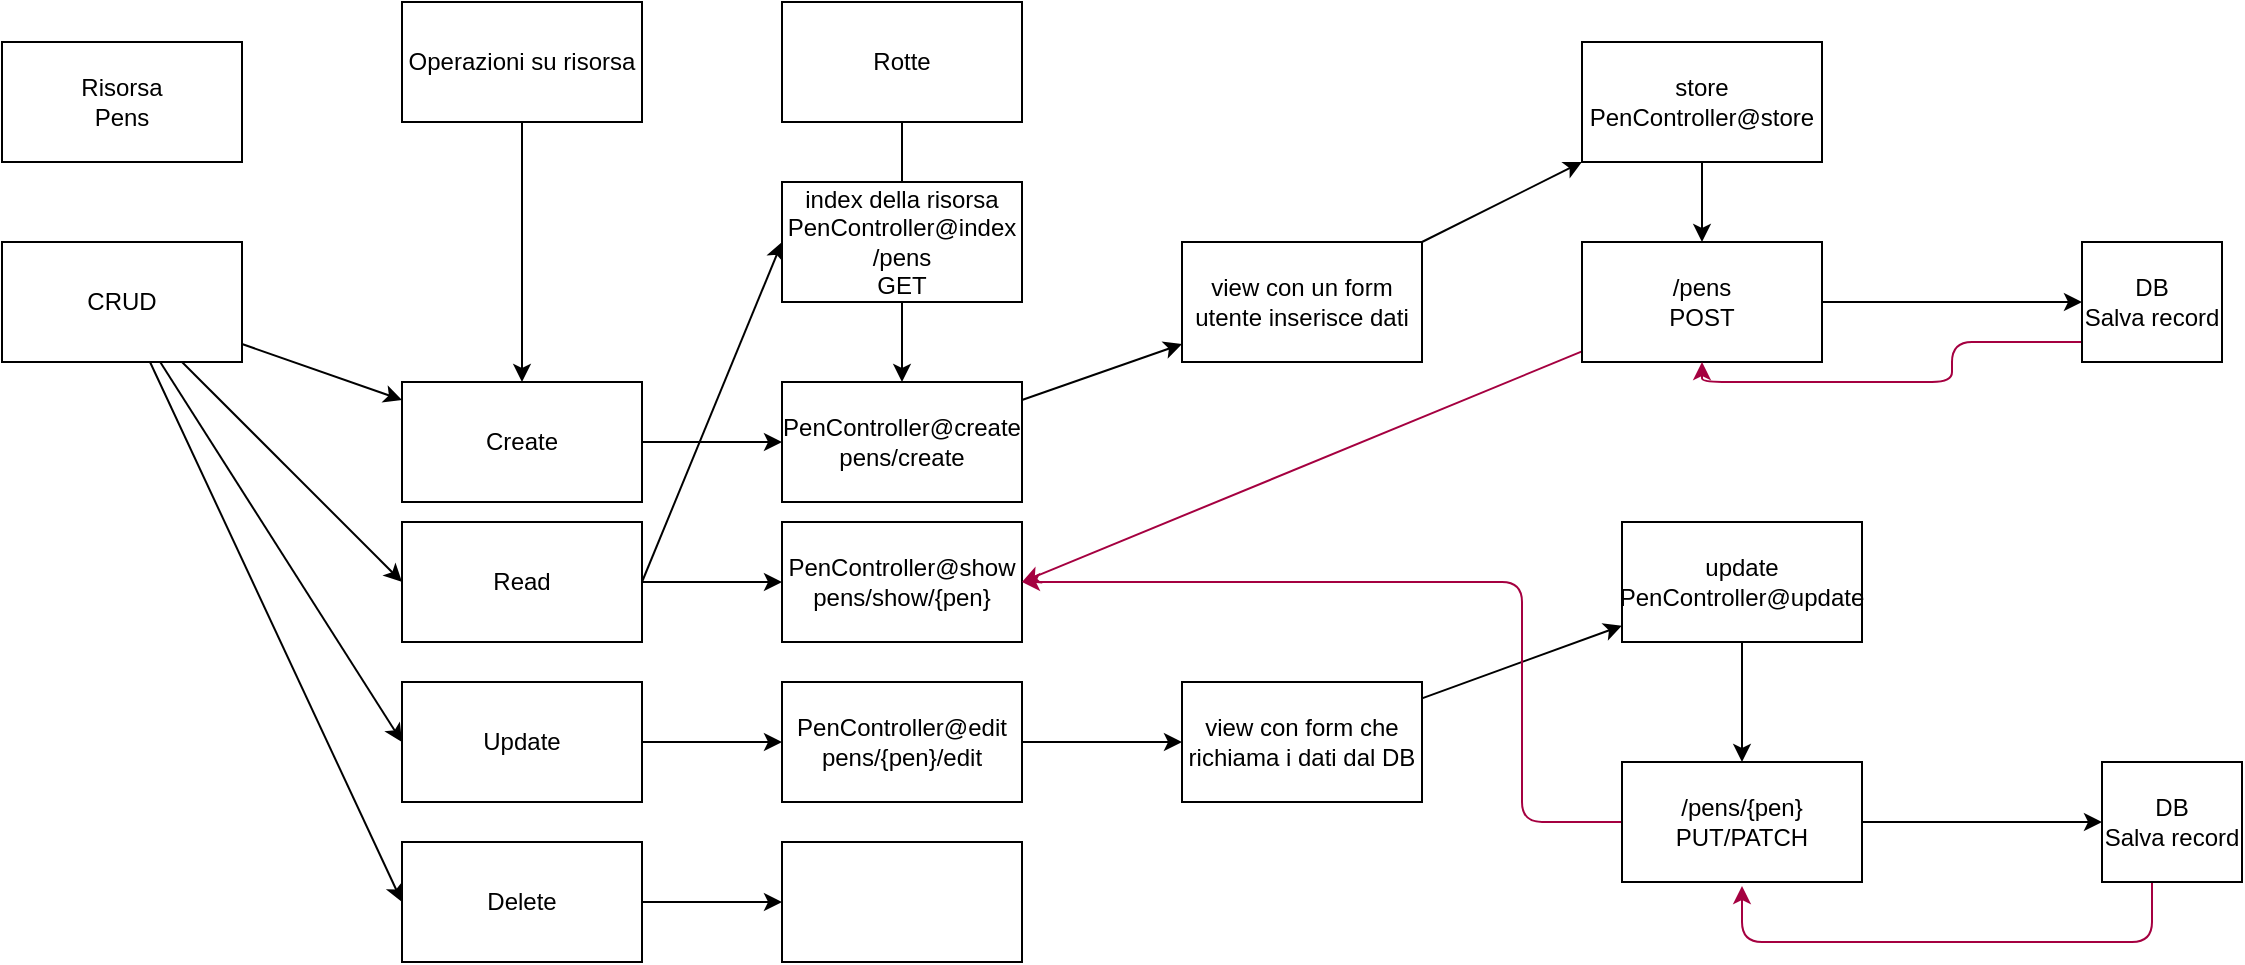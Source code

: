 <mxfile>
    <diagram id="EcaPOKUPi_6OEycHlGQq" name="Pagina-1">
        <mxGraphModel dx="819" dy="587" grid="1" gridSize="10" guides="1" tooltips="1" connect="1" arrows="1" fold="1" page="1" pageScale="1" pageWidth="827" pageHeight="1169" math="0" shadow="0">
            <root>
                <mxCell id="0"/>
                <mxCell id="1" parent="0"/>
                <mxCell id="2" value="Risorsa &lt;br&gt;Pens" style="rounded=0;whiteSpace=wrap;html=1;" parent="1" vertex="1">
                    <mxGeometry x="260" y="20" width="120" height="60" as="geometry"/>
                </mxCell>
                <mxCell id="6" value="" style="edgeStyle=none;html=1;" parent="1" source="3" target="5" edge="1">
                    <mxGeometry relative="1" as="geometry"/>
                </mxCell>
                <mxCell id="10" style="edgeStyle=none;html=1;entryX=0;entryY=0.5;entryDx=0;entryDy=0;" parent="1" source="3" target="7" edge="1">
                    <mxGeometry relative="1" as="geometry"/>
                </mxCell>
                <mxCell id="11" style="edgeStyle=none;html=1;entryX=0;entryY=0.5;entryDx=0;entryDy=0;" parent="1" source="3" target="8" edge="1">
                    <mxGeometry relative="1" as="geometry"/>
                </mxCell>
                <mxCell id="12" style="edgeStyle=none;html=1;entryX=0;entryY=0.5;entryDx=0;entryDy=0;" parent="1" source="3" target="9" edge="1">
                    <mxGeometry relative="1" as="geometry"/>
                </mxCell>
                <mxCell id="3" value="CRUD" style="rounded=0;whiteSpace=wrap;html=1;" parent="1" vertex="1">
                    <mxGeometry x="260" y="120" width="120" height="60" as="geometry"/>
                </mxCell>
                <mxCell id="16" style="edgeStyle=none;html=1;entryX=0;entryY=0.5;entryDx=0;entryDy=0;" parent="1" source="5" edge="1">
                    <mxGeometry relative="1" as="geometry">
                        <mxPoint x="650" y="220" as="targetPoint"/>
                    </mxGeometry>
                </mxCell>
                <mxCell id="5" value="Create" style="rounded=0;whiteSpace=wrap;html=1;" parent="1" vertex="1">
                    <mxGeometry x="460" y="190" width="120" height="60" as="geometry"/>
                </mxCell>
                <mxCell id="21" style="edgeStyle=none;html=1;entryX=0;entryY=0.5;entryDx=0;entryDy=0;" parent="1" source="7" edge="1">
                    <mxGeometry relative="1" as="geometry">
                        <mxPoint x="650" y="290" as="targetPoint"/>
                    </mxGeometry>
                </mxCell>
                <mxCell id="40" style="edgeStyle=none;html=1;entryX=0;entryY=0.5;entryDx=0;entryDy=0;exitX=1;exitY=0.5;exitDx=0;exitDy=0;" parent="1" source="7" target="37" edge="1">
                    <mxGeometry relative="1" as="geometry"/>
                </mxCell>
                <mxCell id="7" value="Read" style="rounded=0;whiteSpace=wrap;html=1;" parent="1" vertex="1">
                    <mxGeometry x="460" y="260" width="120" height="60" as="geometry"/>
                </mxCell>
                <mxCell id="23" style="edgeStyle=none;html=1;" parent="1" source="8" edge="1">
                    <mxGeometry relative="1" as="geometry">
                        <mxPoint x="650" y="370" as="targetPoint"/>
                    </mxGeometry>
                </mxCell>
                <mxCell id="8" value="Update" style="rounded=0;whiteSpace=wrap;html=1;" parent="1" vertex="1">
                    <mxGeometry x="460" y="340" width="120" height="60" as="geometry"/>
                </mxCell>
                <mxCell id="25" style="edgeStyle=none;html=1;" parent="1" source="9" edge="1">
                    <mxGeometry relative="1" as="geometry">
                        <mxPoint x="650" y="450" as="targetPoint"/>
                    </mxGeometry>
                </mxCell>
                <mxCell id="9" value="Delete" style="rounded=0;whiteSpace=wrap;html=1;" parent="1" vertex="1">
                    <mxGeometry x="460" y="420" width="120" height="60" as="geometry"/>
                </mxCell>
                <mxCell id="14" style="edgeStyle=none;html=1;entryX=0.5;entryY=0;entryDx=0;entryDy=0;" parent="1" source="13" target="5" edge="1">
                    <mxGeometry relative="1" as="geometry"/>
                </mxCell>
                <mxCell id="13" value="Operazioni su risorsa" style="rounded=0;whiteSpace=wrap;html=1;" parent="1" vertex="1">
                    <mxGeometry x="460" width="120" height="60" as="geometry"/>
                </mxCell>
                <mxCell id="19" value="" style="edgeStyle=none;html=1;startArrow=none;" parent="1" source="37" target="18" edge="1">
                    <mxGeometry relative="1" as="geometry"/>
                </mxCell>
                <mxCell id="15" value="Rotte" style="rounded=0;whiteSpace=wrap;html=1;" parent="1" vertex="1">
                    <mxGeometry x="650" width="120" height="60" as="geometry"/>
                </mxCell>
                <mxCell id="29" value="" style="edgeStyle=none;html=1;" parent="1" source="18" target="28" edge="1">
                    <mxGeometry relative="1" as="geometry"/>
                </mxCell>
                <mxCell id="18" value="PenController@create&lt;br&gt;pens/create" style="rounded=0;whiteSpace=wrap;html=1;" parent="1" vertex="1">
                    <mxGeometry x="650" y="190" width="120" height="60" as="geometry"/>
                </mxCell>
                <mxCell id="20" value="PenController@show&lt;br&gt;pens/show/{pen}" style="rounded=0;whiteSpace=wrap;html=1;" parent="1" vertex="1">
                    <mxGeometry x="650" y="260" width="120" height="60" as="geometry"/>
                </mxCell>
                <mxCell id="47" value="" style="edgeStyle=none;html=1;" parent="1" source="22" target="46" edge="1">
                    <mxGeometry relative="1" as="geometry"/>
                </mxCell>
                <mxCell id="22" value="&lt;span&gt;PenController@edit&lt;br&gt;pens/{pen}/edit&lt;br&gt;&lt;/span&gt;" style="rounded=0;whiteSpace=wrap;html=1;" parent="1" vertex="1">
                    <mxGeometry x="650" y="340" width="120" height="60" as="geometry"/>
                </mxCell>
                <mxCell id="24" value="" style="rounded=0;whiteSpace=wrap;html=1;" parent="1" vertex="1">
                    <mxGeometry x="650" y="420" width="120" height="60" as="geometry"/>
                </mxCell>
                <mxCell id="32" value="" style="edgeStyle=none;html=1;" parent="1" source="28" target="31" edge="1">
                    <mxGeometry relative="1" as="geometry"/>
                </mxCell>
                <mxCell id="28" value="view con un form&lt;br&gt;utente inserisce dati" style="rounded=0;whiteSpace=wrap;html=1;" parent="1" vertex="1">
                    <mxGeometry x="850" y="120" width="120" height="60" as="geometry"/>
                </mxCell>
                <mxCell id="36" style="edgeStyle=none;html=1;entryX=0.5;entryY=0;entryDx=0;entryDy=0;" parent="1" source="31" target="34" edge="1">
                    <mxGeometry relative="1" as="geometry"/>
                </mxCell>
                <mxCell id="31" value="store&lt;br&gt;PenController@store" style="rounded=0;whiteSpace=wrap;html=1;" parent="1" vertex="1">
                    <mxGeometry x="1050" y="20" width="120" height="60" as="geometry"/>
                </mxCell>
                <mxCell id="43" value="" style="edgeStyle=none;html=1;" parent="1" source="34" target="42" edge="1">
                    <mxGeometry relative="1" as="geometry"/>
                </mxCell>
                <mxCell id="45" style="html=1;entryX=1;entryY=0.5;entryDx=0;entryDy=0;fillColor=#d80073;strokeColor=#A50040;" parent="1" source="34" target="20" edge="1">
                    <mxGeometry relative="1" as="geometry"/>
                </mxCell>
                <mxCell id="34" value="/pens&lt;br&gt;POST" style="rounded=0;whiteSpace=wrap;html=1;" parent="1" vertex="1">
                    <mxGeometry x="1050" y="120" width="120" height="60" as="geometry"/>
                </mxCell>
                <mxCell id="37" value="index della risorsa&lt;br&gt;PenController@index&lt;br&gt;/pens&lt;br&gt;GET" style="rounded=0;whiteSpace=wrap;html=1;" parent="1" vertex="1">
                    <mxGeometry x="650" y="90" width="120" height="60" as="geometry"/>
                </mxCell>
                <mxCell id="38" value="" style="edgeStyle=none;html=1;endArrow=none;" parent="1" source="15" target="37" edge="1">
                    <mxGeometry relative="1" as="geometry">
                        <mxPoint x="710" y="60" as="sourcePoint"/>
                        <mxPoint x="710" y="190" as="targetPoint"/>
                    </mxGeometry>
                </mxCell>
                <mxCell id="44" style="edgeStyle=orthogonalEdgeStyle;html=1;entryX=0.5;entryY=1;entryDx=0;entryDy=0;fillColor=#d80073;strokeColor=#A50040;" parent="1" source="42" target="34" edge="1">
                    <mxGeometry relative="1" as="geometry">
                        <mxPoint x="1170" y="220" as="targetPoint"/>
                        <Array as="points">
                            <mxPoint x="1235" y="170"/>
                            <mxPoint x="1235" y="190"/>
                            <mxPoint x="1110" y="190"/>
                        </Array>
                    </mxGeometry>
                </mxCell>
                <mxCell id="42" value="DB&lt;br&gt;Salva record" style="rounded=0;whiteSpace=wrap;html=1;" parent="1" vertex="1">
                    <mxGeometry x="1300" y="120" width="70" height="60" as="geometry"/>
                </mxCell>
                <mxCell id="49" style="edgeStyle=none;html=1;" parent="1" source="46" target="48" edge="1">
                    <mxGeometry relative="1" as="geometry"/>
                </mxCell>
                <mxCell id="46" value="&lt;span&gt;view con form che richiama i dati dal DB&lt;br&gt;&lt;/span&gt;" style="rounded=0;whiteSpace=wrap;html=1;" parent="1" vertex="1">
                    <mxGeometry x="850" y="340" width="120" height="60" as="geometry"/>
                </mxCell>
                <mxCell id="51" style="edgeStyle=none;html=1;exitX=1;exitY=0.5;exitDx=0;exitDy=0;" parent="1" source="54" target="50" edge="1">
                    <mxGeometry relative="1" as="geometry"/>
                </mxCell>
                <mxCell id="53" style="edgeStyle=orthogonalEdgeStyle;html=1;fillColor=#d80073;strokeColor=#A50040;exitX=0;exitY=0.5;exitDx=0;exitDy=0;entryX=1;entryY=0.5;entryDx=0;entryDy=0;" parent="1" source="54" target="20" edge="1">
                    <mxGeometry relative="1" as="geometry">
                        <Array as="points">
                            <mxPoint x="1020" y="410"/>
                            <mxPoint x="1020" y="290"/>
                        </Array>
                    </mxGeometry>
                </mxCell>
                <mxCell id="55" value="" style="edgeStyle=none;html=1;" edge="1" parent="1" source="48" target="54">
                    <mxGeometry relative="1" as="geometry"/>
                </mxCell>
                <mxCell id="48" value="update&lt;br&gt;PenController@update" style="rounded=0;whiteSpace=wrap;html=1;" parent="1" vertex="1">
                    <mxGeometry x="1070" y="260" width="120" height="60" as="geometry"/>
                </mxCell>
                <mxCell id="52" style="edgeStyle=orthogonalEdgeStyle;html=1;fillColor=#d80073;strokeColor=#A50040;" parent="1" source="50" edge="1">
                    <mxGeometry relative="1" as="geometry">
                        <Array as="points">
                            <mxPoint x="1335" y="470"/>
                            <mxPoint x="1130" y="470"/>
                        </Array>
                        <mxPoint x="1130" y="442" as="targetPoint"/>
                    </mxGeometry>
                </mxCell>
                <mxCell id="50" value="DB&lt;br&gt;Salva record" style="rounded=0;whiteSpace=wrap;html=1;" parent="1" vertex="1">
                    <mxGeometry x="1310" y="380" width="70" height="60" as="geometry"/>
                </mxCell>
                <mxCell id="54" value="/pens/{pen}&lt;br&gt;PUT/PATCH" style="rounded=0;whiteSpace=wrap;html=1;" vertex="1" parent="1">
                    <mxGeometry x="1070" y="380" width="120" height="60" as="geometry"/>
                </mxCell>
            </root>
        </mxGraphModel>
    </diagram>
</mxfile>